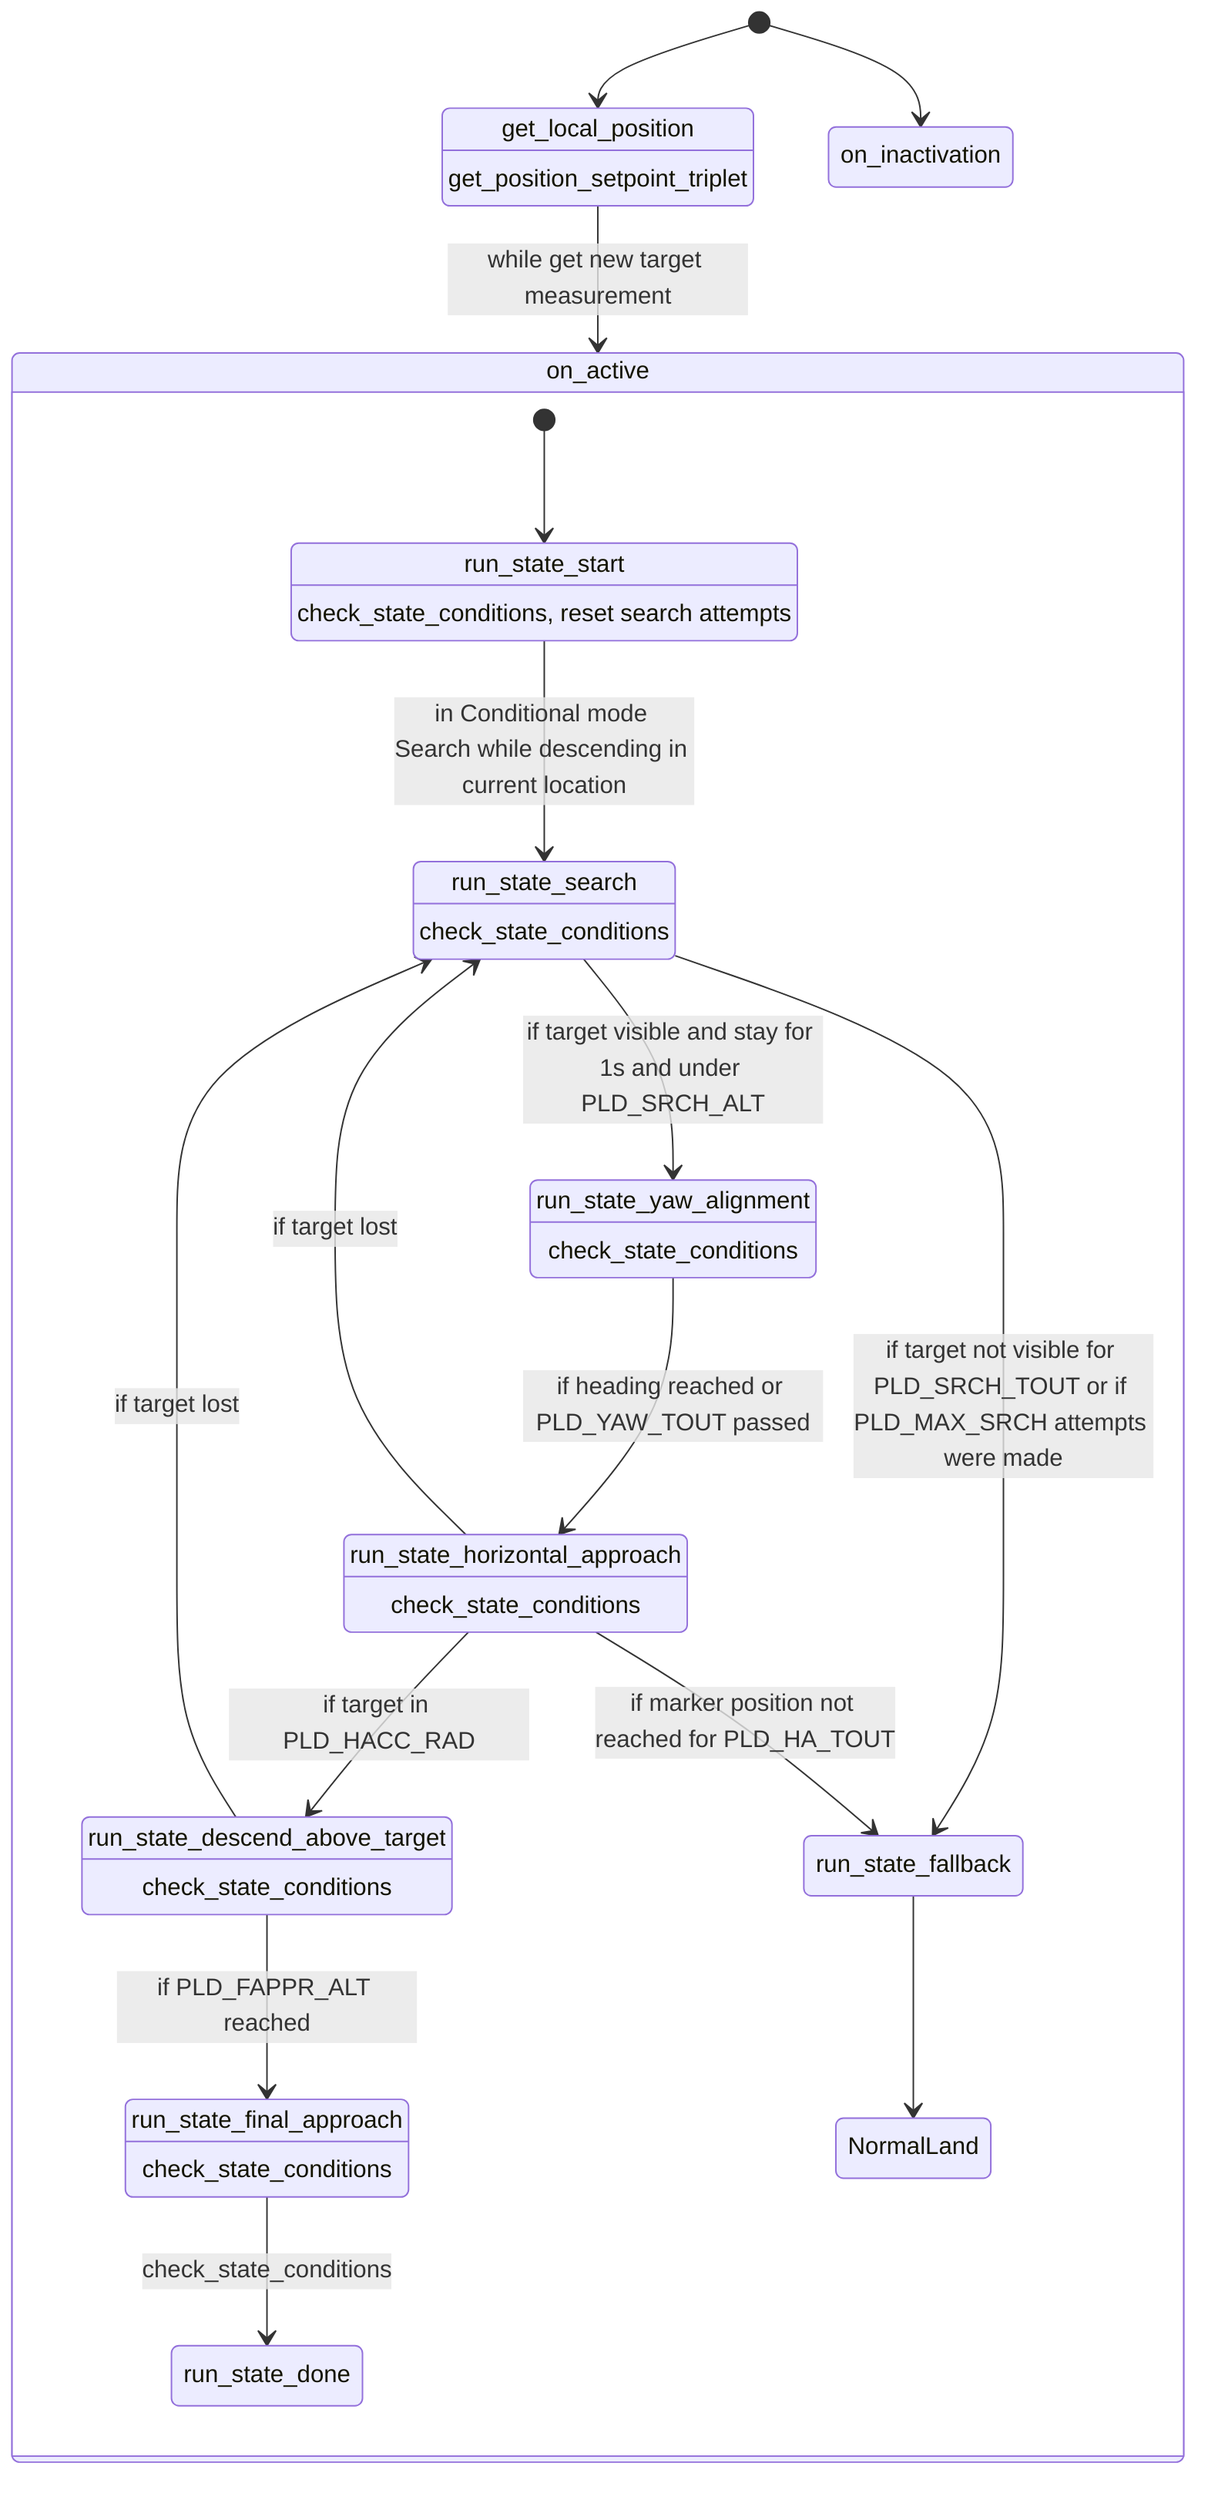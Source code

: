 stateDiagram-v2

     [*] --> on_activation
     [*] --> on_inactivation

     on_activation: get_local_position
     on_activation: get_position_setpoint_triplet

     on_activation --> on_active : while get new target measurement


     State on_active {

        [*] --> start
        State start
            start: run_state_start
        State HorizontalApproach
            HorizontalApproach: run_state_horizontal_approach
        State DescendAboveTarget
            DescendAboveTarget: run_state_descend_above_target
        State FinalApproach
            FinalApproach: run_state_final_approach
        State Search
            Search: run_state_search
        State Fallback
            Fallback: run_state_fallback
        State YawAlignment
            YawAlignment: run_state_yaw_alignment
        State Done
            Done: run_state_done

        start : check_state_conditions, reset search attempts

        start --> Search: in Conditional mode Search while descending in current location
        Search --> YawAlignment: if target visible and stay for 1s and under PLD_SRCH_ALT
        Search --> Fallback: if target not visible for PLD_SRCH_TOUT or if PLD_MAX_SRCH attempts were made

        Search: check_state_conditions
        HorizontalApproach : check_state_conditions
        DescendAboveTarget: check_state_conditions
        FinalApproach: check_state_conditions
        YawAlignment: check_state_conditions

        HorizontalApproach --> DescendAboveTarget: if target in PLD_HACC_RAD
        HorizontalApproach --> Fallback: if marker position not reached for PLD_HA_TOUT
        HorizontalApproach --> Search : if target lost

        YawAlignment --> HorizontalApproach: if heading reached or PLD_YAW_TOUT passed

        DescendAboveTarget --> FinalApproach : if PLD_FAPPR_ALT reached
        DescendAboveTarget --> Search: if target lost
        FinalApproach --> Done : check_state_conditions

        Fallback --> NormalLand

        }